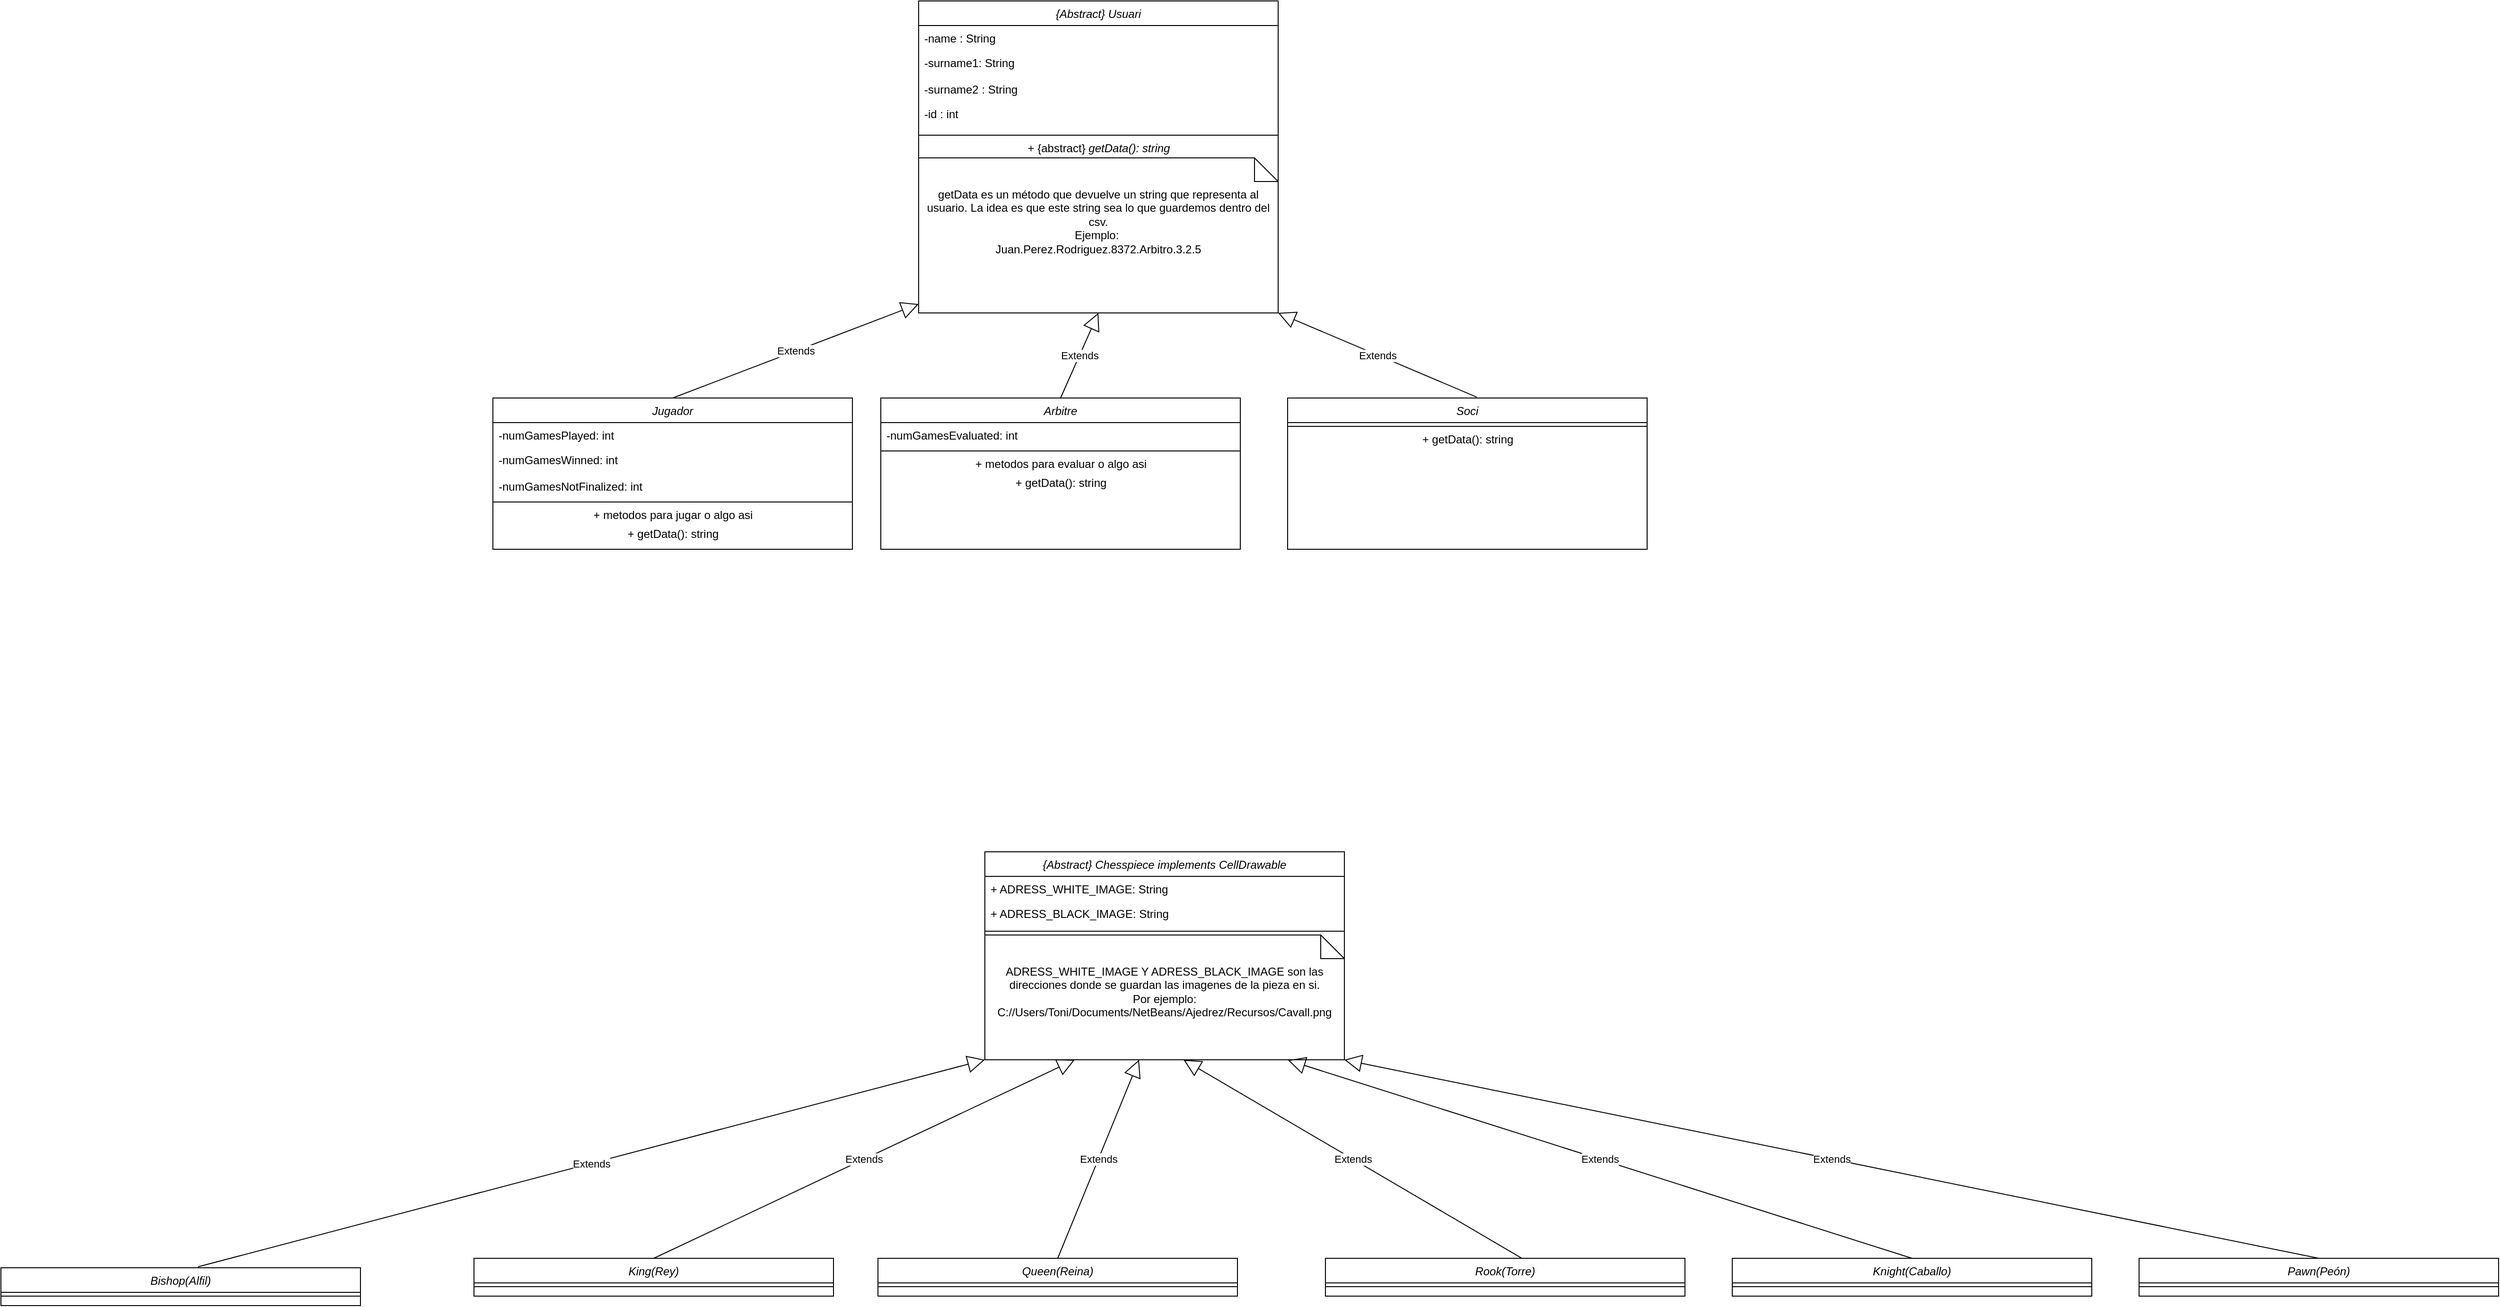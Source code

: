 <mxfile version="13.9.6" type="device"><diagram id="C5RBs43oDa-KdzZeNtuy" name="Page-1"><mxGraphModel dx="2723" dy="1109" grid="1" gridSize="10" guides="1" tooltips="1" connect="1" arrows="1" fold="1" page="1" pageScale="1" pageWidth="827" pageHeight="1169" math="0" shadow="0"><root><mxCell id="WIyWlLk6GJQsqaUBKTNV-0"/><mxCell id="WIyWlLk6GJQsqaUBKTNV-1" parent="WIyWlLk6GJQsqaUBKTNV-0"/><mxCell id="zkfFHV4jXpPFQw0GAbJ--0" value="{Abstract} Usuari" style="swimlane;fontStyle=2;align=center;verticalAlign=top;childLayout=stackLayout;horizontal=1;startSize=26;horizontalStack=0;resizeParent=1;resizeLast=0;collapsible=1;marginBottom=0;rounded=0;shadow=0;strokeWidth=1;" parent="WIyWlLk6GJQsqaUBKTNV-1" vertex="1"><mxGeometry x="480" width="380" height="330" as="geometry"><mxRectangle x="230" y="140" width="160" height="26" as="alternateBounds"/></mxGeometry></mxCell><mxCell id="zkfFHV4jXpPFQw0GAbJ--1" value="-name : String" style="text;align=left;verticalAlign=top;spacingLeft=4;spacingRight=4;overflow=hidden;rotatable=0;points=[[0,0.5],[1,0.5]];portConstraint=eastwest;" parent="zkfFHV4jXpPFQw0GAbJ--0" vertex="1"><mxGeometry y="26" width="380" height="26" as="geometry"/></mxCell><mxCell id="Mnghns_Bpe5G_tjjY2B6-0" value="-surname1: String" style="text;align=left;verticalAlign=top;spacingLeft=4;spacingRight=4;overflow=hidden;rotatable=0;points=[[0,0.5],[1,0.5]];portConstraint=eastwest;rounded=0;shadow=0;html=0;" vertex="1" parent="zkfFHV4jXpPFQw0GAbJ--0"><mxGeometry y="52" width="380" height="28" as="geometry"/></mxCell><mxCell id="zkfFHV4jXpPFQw0GAbJ--2" value="-surname2 : String" style="text;align=left;verticalAlign=top;spacingLeft=4;spacingRight=4;overflow=hidden;rotatable=0;points=[[0,0.5],[1,0.5]];portConstraint=eastwest;rounded=0;shadow=0;html=0;" parent="zkfFHV4jXpPFQw0GAbJ--0" vertex="1"><mxGeometry y="80" width="380" height="26" as="geometry"/></mxCell><mxCell id="zkfFHV4jXpPFQw0GAbJ--3" value="-id : int" style="text;align=left;verticalAlign=top;spacingLeft=4;spacingRight=4;overflow=hidden;rotatable=0;points=[[0,0.5],[1,0.5]];portConstraint=eastwest;rounded=0;shadow=0;html=0;" parent="zkfFHV4jXpPFQw0GAbJ--0" vertex="1"><mxGeometry y="106" width="380" height="32" as="geometry"/></mxCell><mxCell id="zkfFHV4jXpPFQw0GAbJ--4" value="" style="line;html=1;strokeWidth=1;align=left;verticalAlign=middle;spacingTop=-1;spacingLeft=3;spacingRight=3;rotatable=0;labelPosition=right;points=[];portConstraint=eastwest;" parent="zkfFHV4jXpPFQw0GAbJ--0" vertex="1"><mxGeometry y="138" width="380" height="8" as="geometry"/></mxCell><mxCell id="Mnghns_Bpe5G_tjjY2B6-1" value="+ {abstract}&amp;nbsp;&lt;i&gt;getData(): string&lt;/i&gt;" style="text;html=1;align=center;verticalAlign=middle;resizable=0;points=[];autosize=1;" vertex="1" parent="zkfFHV4jXpPFQw0GAbJ--0"><mxGeometry y="146" width="380" height="20" as="geometry"/></mxCell><mxCell id="Mnghns_Bpe5G_tjjY2B6-10" value="getData es un método que devuelve un string que representa al usuario. La idea es que este string sea lo que guardemos dentro del csv.&lt;br&gt;Ejemplo:&amp;nbsp;&lt;br&gt;Juan.Perez.Rodriguez.8372.Arbitro.3.2.5&lt;br&gt;" style="shape=note2;boundedLbl=1;whiteSpace=wrap;html=1;size=25;verticalAlign=top;align=center;" vertex="1" parent="zkfFHV4jXpPFQw0GAbJ--0"><mxGeometry y="166" width="380" height="164" as="geometry"/></mxCell><mxCell id="Mnghns_Bpe5G_tjjY2B6-12" value="Jugador" style="swimlane;fontStyle=2;align=center;verticalAlign=top;childLayout=stackLayout;horizontal=1;startSize=26;horizontalStack=0;resizeParent=1;resizeLast=0;collapsible=1;marginBottom=0;rounded=0;shadow=0;strokeWidth=1;" vertex="1" parent="WIyWlLk6GJQsqaUBKTNV-1"><mxGeometry x="30" y="420" width="380" height="160" as="geometry"><mxRectangle x="230" y="140" width="160" height="26" as="alternateBounds"/></mxGeometry></mxCell><mxCell id="Mnghns_Bpe5G_tjjY2B6-13" value="-numGamesPlayed: int" style="text;align=left;verticalAlign=top;spacingLeft=4;spacingRight=4;overflow=hidden;rotatable=0;points=[[0,0.5],[1,0.5]];portConstraint=eastwest;" vertex="1" parent="Mnghns_Bpe5G_tjjY2B6-12"><mxGeometry y="26" width="380" height="26" as="geometry"/></mxCell><mxCell id="Mnghns_Bpe5G_tjjY2B6-14" value="-numGamesWinned: int" style="text;align=left;verticalAlign=top;spacingLeft=4;spacingRight=4;overflow=hidden;rotatable=0;points=[[0,0.5],[1,0.5]];portConstraint=eastwest;rounded=0;shadow=0;html=0;" vertex="1" parent="Mnghns_Bpe5G_tjjY2B6-12"><mxGeometry y="52" width="380" height="28" as="geometry"/></mxCell><mxCell id="Mnghns_Bpe5G_tjjY2B6-15" value="-numGamesNotFinalized: int" style="text;align=left;verticalAlign=top;spacingLeft=4;spacingRight=4;overflow=hidden;rotatable=0;points=[[0,0.5],[1,0.5]];portConstraint=eastwest;rounded=0;shadow=0;html=0;" vertex="1" parent="Mnghns_Bpe5G_tjjY2B6-12"><mxGeometry y="80" width="380" height="26" as="geometry"/></mxCell><mxCell id="Mnghns_Bpe5G_tjjY2B6-17" value="" style="line;html=1;strokeWidth=1;align=left;verticalAlign=middle;spacingTop=-1;spacingLeft=3;spacingRight=3;rotatable=0;labelPosition=right;points=[];portConstraint=eastwest;" vertex="1" parent="Mnghns_Bpe5G_tjjY2B6-12"><mxGeometry y="106" width="380" height="8" as="geometry"/></mxCell><mxCell id="Mnghns_Bpe5G_tjjY2B6-18" value="+ metodos para jugar o algo asi" style="text;html=1;align=center;verticalAlign=middle;resizable=0;points=[];autosize=1;" vertex="1" parent="Mnghns_Bpe5G_tjjY2B6-12"><mxGeometry y="114" width="380" height="20" as="geometry"/></mxCell><mxCell id="Mnghns_Bpe5G_tjjY2B6-20" value="+ getData(): string" style="text;html=1;align=center;verticalAlign=middle;resizable=0;points=[];autosize=1;" vertex="1" parent="Mnghns_Bpe5G_tjjY2B6-12"><mxGeometry y="134" width="380" height="20" as="geometry"/></mxCell><mxCell id="Mnghns_Bpe5G_tjjY2B6-21" value="Arbitre" style="swimlane;fontStyle=2;align=center;verticalAlign=top;childLayout=stackLayout;horizontal=1;startSize=26;horizontalStack=0;resizeParent=1;resizeLast=0;collapsible=1;marginBottom=0;rounded=0;shadow=0;strokeWidth=1;" vertex="1" parent="WIyWlLk6GJQsqaUBKTNV-1"><mxGeometry x="440" y="420" width="380" height="160" as="geometry"><mxRectangle x="230" y="140" width="160" height="26" as="alternateBounds"/></mxGeometry></mxCell><mxCell id="Mnghns_Bpe5G_tjjY2B6-22" value="-numGamesEvaluated: int" style="text;align=left;verticalAlign=top;spacingLeft=4;spacingRight=4;overflow=hidden;rotatable=0;points=[[0,0.5],[1,0.5]];portConstraint=eastwest;" vertex="1" parent="Mnghns_Bpe5G_tjjY2B6-21"><mxGeometry y="26" width="380" height="26" as="geometry"/></mxCell><mxCell id="Mnghns_Bpe5G_tjjY2B6-25" value="" style="line;html=1;strokeWidth=1;align=left;verticalAlign=middle;spacingTop=-1;spacingLeft=3;spacingRight=3;rotatable=0;labelPosition=right;points=[];portConstraint=eastwest;" vertex="1" parent="Mnghns_Bpe5G_tjjY2B6-21"><mxGeometry y="52" width="380" height="8" as="geometry"/></mxCell><mxCell id="Mnghns_Bpe5G_tjjY2B6-26" value="+ metodos para evaluar o algo asi" style="text;html=1;align=center;verticalAlign=middle;resizable=0;points=[];autosize=1;" vertex="1" parent="Mnghns_Bpe5G_tjjY2B6-21"><mxGeometry y="60" width="380" height="20" as="geometry"/></mxCell><mxCell id="Mnghns_Bpe5G_tjjY2B6-27" value="+ getData(): string" style="text;html=1;align=center;verticalAlign=middle;resizable=0;points=[];autosize=1;" vertex="1" parent="Mnghns_Bpe5G_tjjY2B6-21"><mxGeometry y="80" width="380" height="20" as="geometry"/></mxCell><mxCell id="Mnghns_Bpe5G_tjjY2B6-28" value="Soci" style="swimlane;fontStyle=2;align=center;verticalAlign=top;childLayout=stackLayout;horizontal=1;startSize=26;horizontalStack=0;resizeParent=1;resizeLast=0;collapsible=1;marginBottom=0;rounded=0;shadow=0;strokeWidth=1;" vertex="1" parent="WIyWlLk6GJQsqaUBKTNV-1"><mxGeometry x="870" y="420" width="380" height="160" as="geometry"><mxRectangle x="230" y="140" width="160" height="26" as="alternateBounds"/></mxGeometry></mxCell><mxCell id="Mnghns_Bpe5G_tjjY2B6-30" value="" style="line;html=1;strokeWidth=1;align=left;verticalAlign=middle;spacingTop=-1;spacingLeft=3;spacingRight=3;rotatable=0;labelPosition=right;points=[];portConstraint=eastwest;" vertex="1" parent="Mnghns_Bpe5G_tjjY2B6-28"><mxGeometry y="26" width="380" height="8" as="geometry"/></mxCell><mxCell id="Mnghns_Bpe5G_tjjY2B6-32" value="+ getData(): string" style="text;html=1;align=center;verticalAlign=middle;resizable=0;points=[];autosize=1;" vertex="1" parent="Mnghns_Bpe5G_tjjY2B6-28"><mxGeometry y="34" width="380" height="20" as="geometry"/></mxCell><mxCell id="Mnghns_Bpe5G_tjjY2B6-33" value="Extends" style="endArrow=block;endSize=16;endFill=0;html=1;exitX=0.5;exitY=0;exitDx=0;exitDy=0;" edge="1" parent="WIyWlLk6GJQsqaUBKTNV-1" source="Mnghns_Bpe5G_tjjY2B6-12" target="Mnghns_Bpe5G_tjjY2B6-10"><mxGeometry width="160" relative="1" as="geometry"><mxPoint x="360" y="430" as="sourcePoint"/><mxPoint x="520" y="430" as="targetPoint"/></mxGeometry></mxCell><mxCell id="Mnghns_Bpe5G_tjjY2B6-34" value="Extends" style="endArrow=block;endSize=16;endFill=0;html=1;exitX=0.5;exitY=0;exitDx=0;exitDy=0;entryX=0.5;entryY=1;entryDx=0;entryDy=0;" edge="1" parent="WIyWlLk6GJQsqaUBKTNV-1" source="Mnghns_Bpe5G_tjjY2B6-21" target="zkfFHV4jXpPFQw0GAbJ--0"><mxGeometry width="160" relative="1" as="geometry"><mxPoint x="580" y="400" as="sourcePoint"/><mxPoint x="740" y="400" as="targetPoint"/></mxGeometry></mxCell><mxCell id="Mnghns_Bpe5G_tjjY2B6-35" value="Extends" style="endArrow=block;endSize=16;endFill=0;html=1;exitX=0.526;exitY=-0.006;exitDx=0;exitDy=0;exitPerimeter=0;entryX=1;entryY=1;entryDx=0;entryDy=0;" edge="1" parent="WIyWlLk6GJQsqaUBKTNV-1" source="Mnghns_Bpe5G_tjjY2B6-28" target="zkfFHV4jXpPFQw0GAbJ--0"><mxGeometry width="160" relative="1" as="geometry"><mxPoint x="990" y="380" as="sourcePoint"/><mxPoint x="1150" y="380" as="targetPoint"/><mxPoint as="offset"/></mxGeometry></mxCell><mxCell id="Mnghns_Bpe5G_tjjY2B6-36" value="{Abstract} Chesspiece implements CellDrawable" style="swimlane;fontStyle=2;align=center;verticalAlign=top;childLayout=stackLayout;horizontal=1;startSize=26;horizontalStack=0;resizeParent=1;resizeLast=0;collapsible=1;marginBottom=0;rounded=0;shadow=0;strokeWidth=1;" vertex="1" parent="WIyWlLk6GJQsqaUBKTNV-1"><mxGeometry x="550" y="900" width="380" height="220" as="geometry"><mxRectangle x="230" y="140" width="160" height="26" as="alternateBounds"/></mxGeometry></mxCell><mxCell id="Mnghns_Bpe5G_tjjY2B6-37" value="+ ADRESS_WHITE_IMAGE: String" style="text;align=left;verticalAlign=top;spacingLeft=4;spacingRight=4;overflow=hidden;rotatable=0;points=[[0,0.5],[1,0.5]];portConstraint=eastwest;" vertex="1" parent="Mnghns_Bpe5G_tjjY2B6-36"><mxGeometry y="26" width="380" height="26" as="geometry"/></mxCell><mxCell id="Mnghns_Bpe5G_tjjY2B6-38" value="+ ADRESS_BLACK_IMAGE: String" style="text;align=left;verticalAlign=top;spacingLeft=4;spacingRight=4;overflow=hidden;rotatable=0;points=[[0,0.5],[1,0.5]];portConstraint=eastwest;rounded=0;shadow=0;html=0;" vertex="1" parent="Mnghns_Bpe5G_tjjY2B6-36"><mxGeometry y="52" width="380" height="28" as="geometry"/></mxCell><mxCell id="Mnghns_Bpe5G_tjjY2B6-41" value="" style="line;html=1;strokeWidth=1;align=left;verticalAlign=middle;spacingTop=-1;spacingLeft=3;spacingRight=3;rotatable=0;labelPosition=right;points=[];portConstraint=eastwest;" vertex="1" parent="Mnghns_Bpe5G_tjjY2B6-36"><mxGeometry y="80" width="380" height="8" as="geometry"/></mxCell><mxCell id="Mnghns_Bpe5G_tjjY2B6-43" value="ADRESS_WHITE_IMAGE Y ADRESS_BLACK_IMAGE son las direcciones donde se guardan las imagenes de la pieza en si.&lt;br&gt;Por ejemplo:&lt;br&gt;C://Users/Toni/Documents/NetBeans/Ajedrez/Recursos/Cavall.png" style="shape=note2;boundedLbl=1;whiteSpace=wrap;html=1;size=25;verticalAlign=top;align=center;" vertex="1" parent="Mnghns_Bpe5G_tjjY2B6-36"><mxGeometry y="88" width="380" height="132" as="geometry"/></mxCell><mxCell id="Mnghns_Bpe5G_tjjY2B6-62" value="Rook(Torre)" style="swimlane;fontStyle=2;align=center;verticalAlign=top;childLayout=stackLayout;horizontal=1;startSize=26;horizontalStack=0;resizeParent=1;resizeLast=0;collapsible=1;marginBottom=0;rounded=0;shadow=0;strokeWidth=1;" vertex="1" parent="WIyWlLk6GJQsqaUBKTNV-1"><mxGeometry x="910" y="1330" width="380" height="40" as="geometry"><mxRectangle x="230" y="140" width="160" height="26" as="alternateBounds"/></mxGeometry></mxCell><mxCell id="Mnghns_Bpe5G_tjjY2B6-66" value="" style="line;html=1;strokeWidth=1;align=left;verticalAlign=middle;spacingTop=-1;spacingLeft=3;spacingRight=3;rotatable=0;labelPosition=right;points=[];portConstraint=eastwest;" vertex="1" parent="Mnghns_Bpe5G_tjjY2B6-62"><mxGeometry y="26" width="380" height="8" as="geometry"/></mxCell><mxCell id="Mnghns_Bpe5G_tjjY2B6-69" value="King(Rey)" style="swimlane;fontStyle=2;align=center;verticalAlign=top;childLayout=stackLayout;horizontal=1;startSize=26;horizontalStack=0;resizeParent=1;resizeLast=0;collapsible=1;marginBottom=0;rounded=0;shadow=0;strokeWidth=1;" vertex="1" parent="WIyWlLk6GJQsqaUBKTNV-1"><mxGeometry x="10" y="1330" width="380" height="40" as="geometry"><mxRectangle x="230" y="140" width="160" height="26" as="alternateBounds"/></mxGeometry></mxCell><mxCell id="Mnghns_Bpe5G_tjjY2B6-70" value="" style="line;html=1;strokeWidth=1;align=left;verticalAlign=middle;spacingTop=-1;spacingLeft=3;spacingRight=3;rotatable=0;labelPosition=right;points=[];portConstraint=eastwest;" vertex="1" parent="Mnghns_Bpe5G_tjjY2B6-69"><mxGeometry y="26" width="380" height="8" as="geometry"/></mxCell><mxCell id="Mnghns_Bpe5G_tjjY2B6-74" value="Queen(Reina)" style="swimlane;fontStyle=2;align=center;verticalAlign=top;childLayout=stackLayout;horizontal=1;startSize=26;horizontalStack=0;resizeParent=1;resizeLast=0;collapsible=1;marginBottom=0;rounded=0;shadow=0;strokeWidth=1;" vertex="1" parent="WIyWlLk6GJQsqaUBKTNV-1"><mxGeometry x="437" y="1330" width="380" height="40" as="geometry"><mxRectangle x="230" y="140" width="160" height="26" as="alternateBounds"/></mxGeometry></mxCell><mxCell id="Mnghns_Bpe5G_tjjY2B6-75" value="" style="line;html=1;strokeWidth=1;align=left;verticalAlign=middle;spacingTop=-1;spacingLeft=3;spacingRight=3;rotatable=0;labelPosition=right;points=[];portConstraint=eastwest;" vertex="1" parent="Mnghns_Bpe5G_tjjY2B6-74"><mxGeometry y="26" width="380" height="8" as="geometry"/></mxCell><mxCell id="Mnghns_Bpe5G_tjjY2B6-76" value="Knight(Caballo)" style="swimlane;fontStyle=2;align=center;verticalAlign=top;childLayout=stackLayout;horizontal=1;startSize=26;horizontalStack=0;resizeParent=1;resizeLast=0;collapsible=1;marginBottom=0;rounded=0;shadow=0;strokeWidth=1;" vertex="1" parent="WIyWlLk6GJQsqaUBKTNV-1"><mxGeometry x="1340" y="1330" width="380" height="40" as="geometry"><mxRectangle x="230" y="140" width="160" height="26" as="alternateBounds"/></mxGeometry></mxCell><mxCell id="Mnghns_Bpe5G_tjjY2B6-77" value="" style="line;html=1;strokeWidth=1;align=left;verticalAlign=middle;spacingTop=-1;spacingLeft=3;spacingRight=3;rotatable=0;labelPosition=right;points=[];portConstraint=eastwest;" vertex="1" parent="Mnghns_Bpe5G_tjjY2B6-76"><mxGeometry y="26" width="380" height="8" as="geometry"/></mxCell><mxCell id="Mnghns_Bpe5G_tjjY2B6-78" value="Bishop(Alfil)" style="swimlane;fontStyle=2;align=center;verticalAlign=top;childLayout=stackLayout;horizontal=1;startSize=26;horizontalStack=0;resizeParent=1;resizeLast=0;collapsible=1;marginBottom=0;rounded=0;shadow=0;strokeWidth=1;" vertex="1" parent="WIyWlLk6GJQsqaUBKTNV-1"><mxGeometry x="-490" y="1340" width="380" height="40" as="geometry"><mxRectangle x="230" y="140" width="160" height="26" as="alternateBounds"/></mxGeometry></mxCell><mxCell id="Mnghns_Bpe5G_tjjY2B6-79" value="" style="line;html=1;strokeWidth=1;align=left;verticalAlign=middle;spacingTop=-1;spacingLeft=3;spacingRight=3;rotatable=0;labelPosition=right;points=[];portConstraint=eastwest;" vertex="1" parent="Mnghns_Bpe5G_tjjY2B6-78"><mxGeometry y="26" width="380" height="8" as="geometry"/></mxCell><mxCell id="Mnghns_Bpe5G_tjjY2B6-80" value="Pawn(Peón)" style="swimlane;fontStyle=2;align=center;verticalAlign=top;childLayout=stackLayout;horizontal=1;startSize=26;horizontalStack=0;resizeParent=1;resizeLast=0;collapsible=1;marginBottom=0;rounded=0;shadow=0;strokeWidth=1;" vertex="1" parent="WIyWlLk6GJQsqaUBKTNV-1"><mxGeometry x="1770" y="1330" width="380" height="40" as="geometry"><mxRectangle x="230" y="140" width="160" height="26" as="alternateBounds"/></mxGeometry></mxCell><mxCell id="Mnghns_Bpe5G_tjjY2B6-81" value="" style="line;html=1;strokeWidth=1;align=left;verticalAlign=middle;spacingTop=-1;spacingLeft=3;spacingRight=3;rotatable=0;labelPosition=right;points=[];portConstraint=eastwest;" vertex="1" parent="Mnghns_Bpe5G_tjjY2B6-80"><mxGeometry y="26" width="380" height="8" as="geometry"/></mxCell><mxCell id="Mnghns_Bpe5G_tjjY2B6-83" value="Extends" style="endArrow=block;endSize=16;endFill=0;html=1;exitX=0.548;exitY=-0.025;exitDx=0;exitDy=0;exitPerimeter=0;entryX=0;entryY=1;entryDx=0;entryDy=0;entryPerimeter=0;" edge="1" parent="WIyWlLk6GJQsqaUBKTNV-1" source="Mnghns_Bpe5G_tjjY2B6-78" target="Mnghns_Bpe5G_tjjY2B6-43"><mxGeometry width="160" relative="1" as="geometry"><mxPoint x="90" y="1290" as="sourcePoint"/><mxPoint x="250" y="1290" as="targetPoint"/></mxGeometry></mxCell><mxCell id="Mnghns_Bpe5G_tjjY2B6-84" value="Extends" style="endArrow=block;endSize=16;endFill=0;html=1;exitX=0.5;exitY=0;exitDx=0;exitDy=0;entryX=0.25;entryY=1;entryDx=0;entryDy=0;" edge="1" parent="WIyWlLk6GJQsqaUBKTNV-1" source="Mnghns_Bpe5G_tjjY2B6-69" target="Mnghns_Bpe5G_tjjY2B6-36"><mxGeometry width="160" relative="1" as="geometry"><mxPoint x="-40" y="960" as="sourcePoint"/><mxPoint x="120" y="960" as="targetPoint"/></mxGeometry></mxCell><mxCell id="Mnghns_Bpe5G_tjjY2B6-85" value="Extends" style="endArrow=block;endSize=16;endFill=0;html=1;exitX=0.5;exitY=0;exitDx=0;exitDy=0;" edge="1" parent="WIyWlLk6GJQsqaUBKTNV-1" source="Mnghns_Bpe5G_tjjY2B6-74" target="Mnghns_Bpe5G_tjjY2B6-43"><mxGeometry width="160" relative="1" as="geometry"><mxPoint x="-40" y="960" as="sourcePoint"/><mxPoint x="120" y="960" as="targetPoint"/></mxGeometry></mxCell><mxCell id="Mnghns_Bpe5G_tjjY2B6-86" value="Extends" style="endArrow=block;endSize=16;endFill=0;html=1;exitX=0.545;exitY=-0.008;exitDx=0;exitDy=0;exitPerimeter=0;" edge="1" parent="WIyWlLk6GJQsqaUBKTNV-1" source="Mnghns_Bpe5G_tjjY2B6-62"><mxGeometry width="160" relative="1" as="geometry"><mxPoint x="840" y="960" as="sourcePoint"/><mxPoint x="760" y="1120" as="targetPoint"/></mxGeometry></mxCell><mxCell id="Mnghns_Bpe5G_tjjY2B6-87" value="Extends" style="endArrow=block;endSize=16;endFill=0;html=1;exitX=0.5;exitY=0;exitDx=0;exitDy=0;entryX=0.843;entryY=1.003;entryDx=0;entryDy=0;entryPerimeter=0;" edge="1" parent="WIyWlLk6GJQsqaUBKTNV-1" source="Mnghns_Bpe5G_tjjY2B6-76" target="Mnghns_Bpe5G_tjjY2B6-43"><mxGeometry width="160" relative="1" as="geometry"><mxPoint x="840" y="960" as="sourcePoint"/><mxPoint x="920" y="1120" as="targetPoint"/></mxGeometry></mxCell><mxCell id="Mnghns_Bpe5G_tjjY2B6-88" value="Extends" style="endArrow=block;endSize=16;endFill=0;html=1;exitX=0.5;exitY=0;exitDx=0;exitDy=0;entryX=1;entryY=1;entryDx=0;entryDy=0;entryPerimeter=0;" edge="1" parent="WIyWlLk6GJQsqaUBKTNV-1" source="Mnghns_Bpe5G_tjjY2B6-80" target="Mnghns_Bpe5G_tjjY2B6-43"><mxGeometry width="160" relative="1" as="geometry"><mxPoint x="1440" y="960" as="sourcePoint"/><mxPoint x="1600" y="960" as="targetPoint"/></mxGeometry></mxCell></root></mxGraphModel></diagram></mxfile>